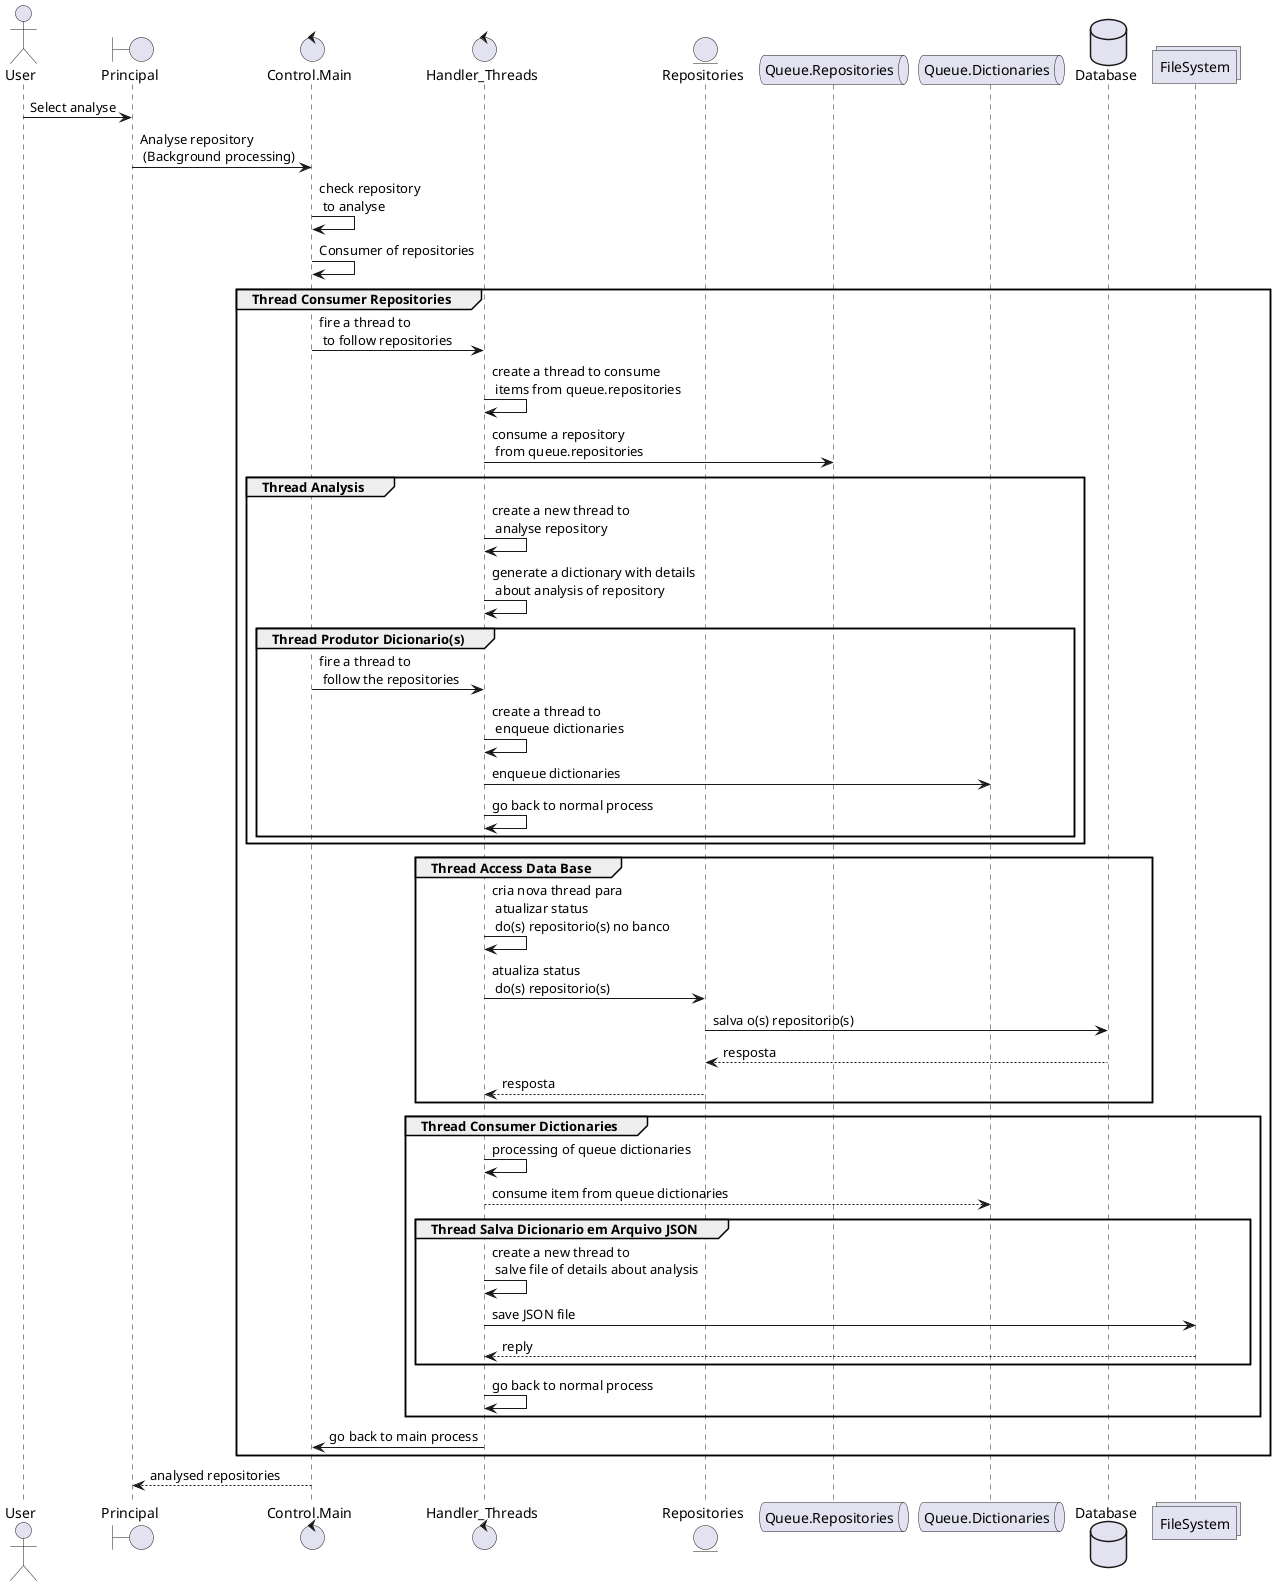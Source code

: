 @startuml
actor       User as user
boundary    Principal as principal
control     Control.Main as main
control     Handler_Threads as utilidades
entity      Repositories  as repositorio
queue       Queue.Repositories as filarepositorios
queue       Queue.Dictionaries as filadicionarios
database    Database as banco 
collections  FileSystem as arquivo

user -> principal : Select analyse
principal -> main : Analyse repository \n (Background processing)
main -> main : check repository \n to analyse
main -> main : Consumer of repositories
    group Thread Consumer Repositories
    main -> utilidades : fire a thread to \n to follow repositories
    utilidades -> utilidades : create a thread to consume \n items from queue.repositories
    utilidades -> filarepositorios : consume a repository \n from queue.repositories
        group Thread Analysis
            utilidades -> utilidades : create a new thread to \n analyse repository
            utilidades -> utilidades : generate a dictionary with details \n about analysis of repository
            group Thread Produtor Dicionario(s)
                main -> utilidades : fire a thread to \n follow the repositories
                utilidades -> utilidades : create a thread to \n enqueue dictionaries
                utilidades -> filadicionarios : enqueue dictionaries
                utilidades -> utilidades : go back to normal process 
            end
        end
        group Thread Access Data Base
            utilidades -> utilidades : cria nova thread para \n atualizar status \n do(s) repositorio(s) no banco
            utilidades -> repositorio : atualiza status \n do(s) repositorio(s)
            repositorio -> banco : salva o(s) repositorio(s)
            banco --> repositorio : resposta
            repositorio --> utilidades : resposta
        end 
        group Thread Consumer Dictionaries
            utilidades -> utilidades : processing of queue dictionaries 
            utilidades --> filadicionarios : consume item from queue dictionaries
            group Thread Salva Dicionario em Arquivo JSON
                utilidades -> utilidades : create a new thread to \n salve file of details about analysis
                utilidades -> arquivo : save JSON file
                arquivo --> utilidades : reply
            end             
            utilidades -> utilidades : go back to normal process
        end
        utilidades -> main : go back to main process
    end
main --> principal : analysed repositories
@enduml
